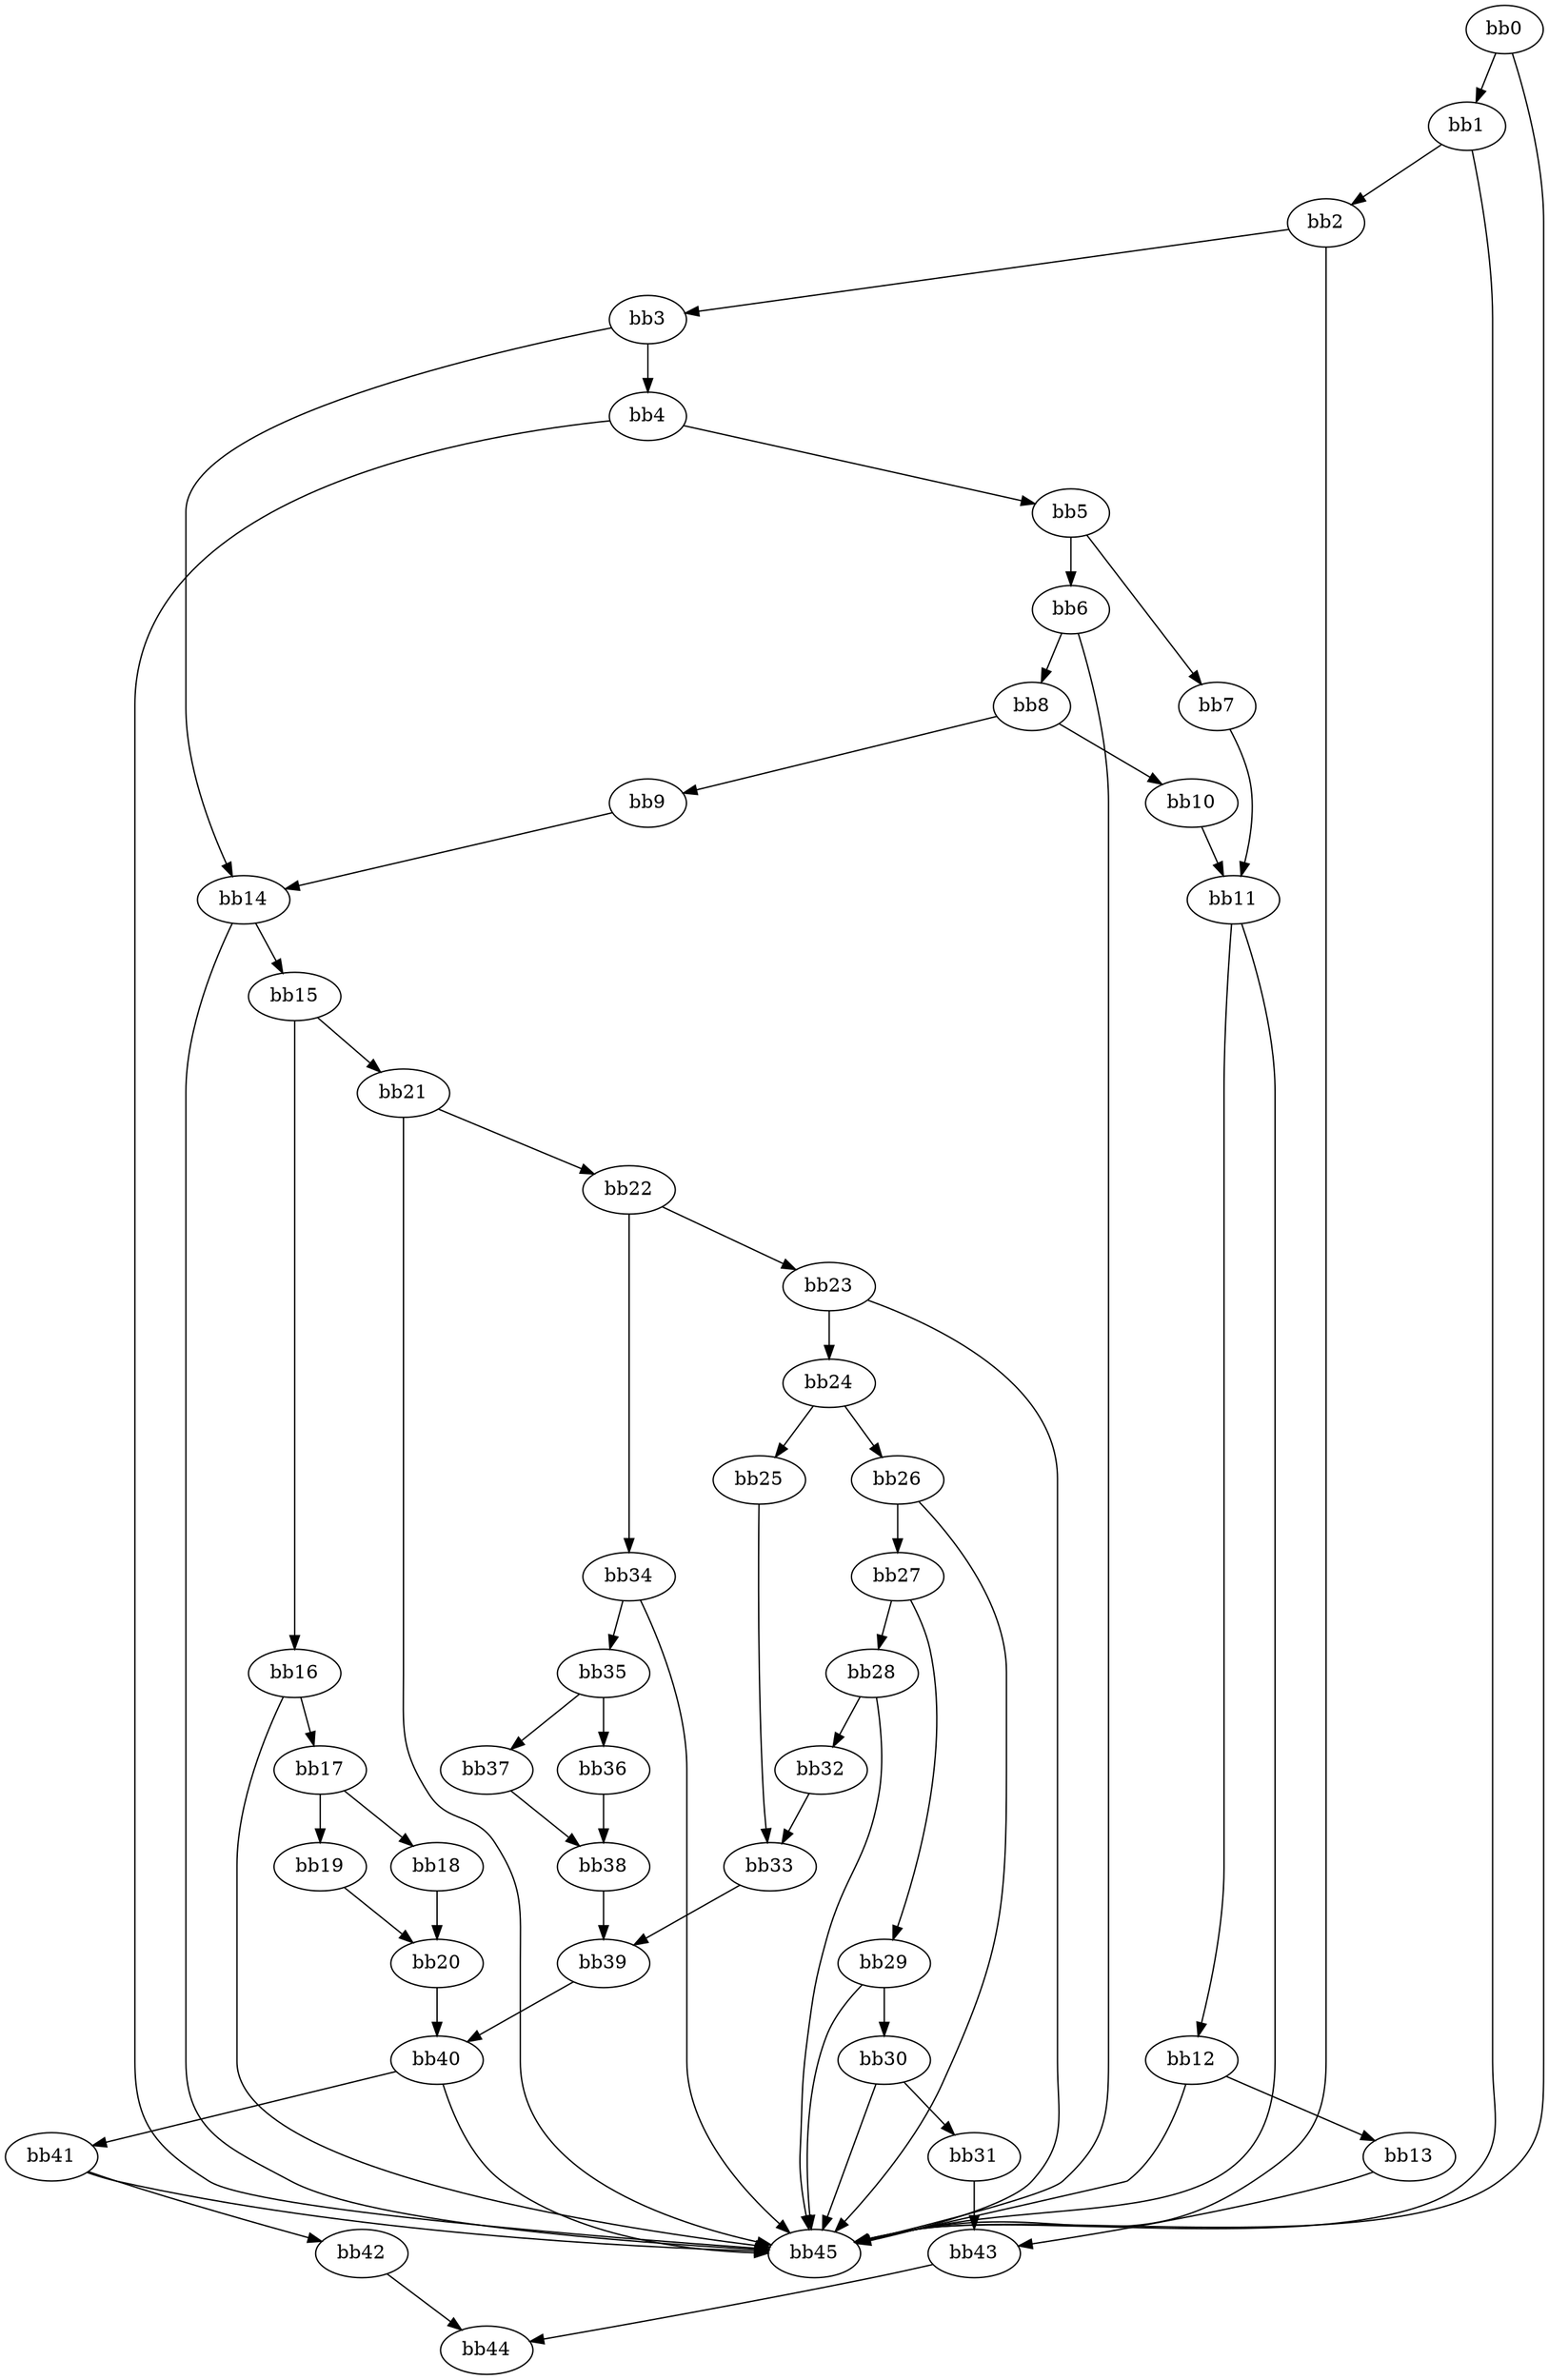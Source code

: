 digraph {
    0 [ label = "bb0\l" ]
    1 [ label = "bb1\l" ]
    2 [ label = "bb2\l" ]
    3 [ label = "bb3\l" ]
    4 [ label = "bb4\l" ]
    5 [ label = "bb5\l" ]
    6 [ label = "bb6\l" ]
    7 [ label = "bb7\l" ]
    8 [ label = "bb8\l" ]
    9 [ label = "bb9\l" ]
    10 [ label = "bb10\l" ]
    11 [ label = "bb11\l" ]
    12 [ label = "bb12\l" ]
    13 [ label = "bb13\l" ]
    14 [ label = "bb14\l" ]
    15 [ label = "bb15\l" ]
    16 [ label = "bb16\l" ]
    17 [ label = "bb17\l" ]
    18 [ label = "bb18\l" ]
    19 [ label = "bb19\l" ]
    20 [ label = "bb20\l" ]
    21 [ label = "bb21\l" ]
    22 [ label = "bb22\l" ]
    23 [ label = "bb23\l" ]
    24 [ label = "bb24\l" ]
    25 [ label = "bb25\l" ]
    26 [ label = "bb26\l" ]
    27 [ label = "bb27\l" ]
    28 [ label = "bb28\l" ]
    29 [ label = "bb29\l" ]
    30 [ label = "bb30\l" ]
    31 [ label = "bb31\l" ]
    32 [ label = "bb32\l" ]
    33 [ label = "bb33\l" ]
    34 [ label = "bb34\l" ]
    35 [ label = "bb35\l" ]
    36 [ label = "bb36\l" ]
    37 [ label = "bb37\l" ]
    38 [ label = "bb38\l" ]
    39 [ label = "bb39\l" ]
    40 [ label = "bb40\l" ]
    41 [ label = "bb41\l" ]
    42 [ label = "bb42\l" ]
    43 [ label = "bb43\l" ]
    44 [ label = "bb44\l" ]
    45 [ label = "bb45\l" ]
    0 -> 1 [ ]
    0 -> 45 [ ]
    1 -> 2 [ ]
    1 -> 45 [ ]
    2 -> 3 [ ]
    2 -> 45 [ ]
    3 -> 4 [ ]
    3 -> 14 [ ]
    4 -> 5 [ ]
    4 -> 45 [ ]
    5 -> 6 [ ]
    5 -> 7 [ ]
    6 -> 8 [ ]
    6 -> 45 [ ]
    7 -> 11 [ ]
    8 -> 9 [ ]
    8 -> 10 [ ]
    9 -> 14 [ ]
    10 -> 11 [ ]
    11 -> 12 [ ]
    11 -> 45 [ ]
    12 -> 13 [ ]
    12 -> 45 [ ]
    13 -> 43 [ ]
    14 -> 15 [ ]
    14 -> 45 [ ]
    15 -> 16 [ ]
    15 -> 21 [ ]
    16 -> 17 [ ]
    16 -> 45 [ ]
    17 -> 18 [ ]
    17 -> 19 [ ]
    18 -> 20 [ ]
    19 -> 20 [ ]
    20 -> 40 [ ]
    21 -> 22 [ ]
    21 -> 45 [ ]
    22 -> 23 [ ]
    22 -> 34 [ ]
    23 -> 24 [ ]
    23 -> 45 [ ]
    24 -> 25 [ ]
    24 -> 26 [ ]
    25 -> 33 [ ]
    26 -> 27 [ ]
    26 -> 45 [ ]
    27 -> 28 [ ]
    27 -> 29 [ ]
    28 -> 32 [ ]
    28 -> 45 [ ]
    29 -> 30 [ ]
    29 -> 45 [ ]
    30 -> 31 [ ]
    30 -> 45 [ ]
    31 -> 43 [ ]
    32 -> 33 [ ]
    33 -> 39 [ ]
    34 -> 35 [ ]
    34 -> 45 [ ]
    35 -> 36 [ ]
    35 -> 37 [ ]
    36 -> 38 [ ]
    37 -> 38 [ ]
    38 -> 39 [ ]
    39 -> 40 [ ]
    40 -> 41 [ ]
    40 -> 45 [ ]
    41 -> 42 [ ]
    41 -> 45 [ ]
    42 -> 44 [ ]
    43 -> 44 [ ]
}

